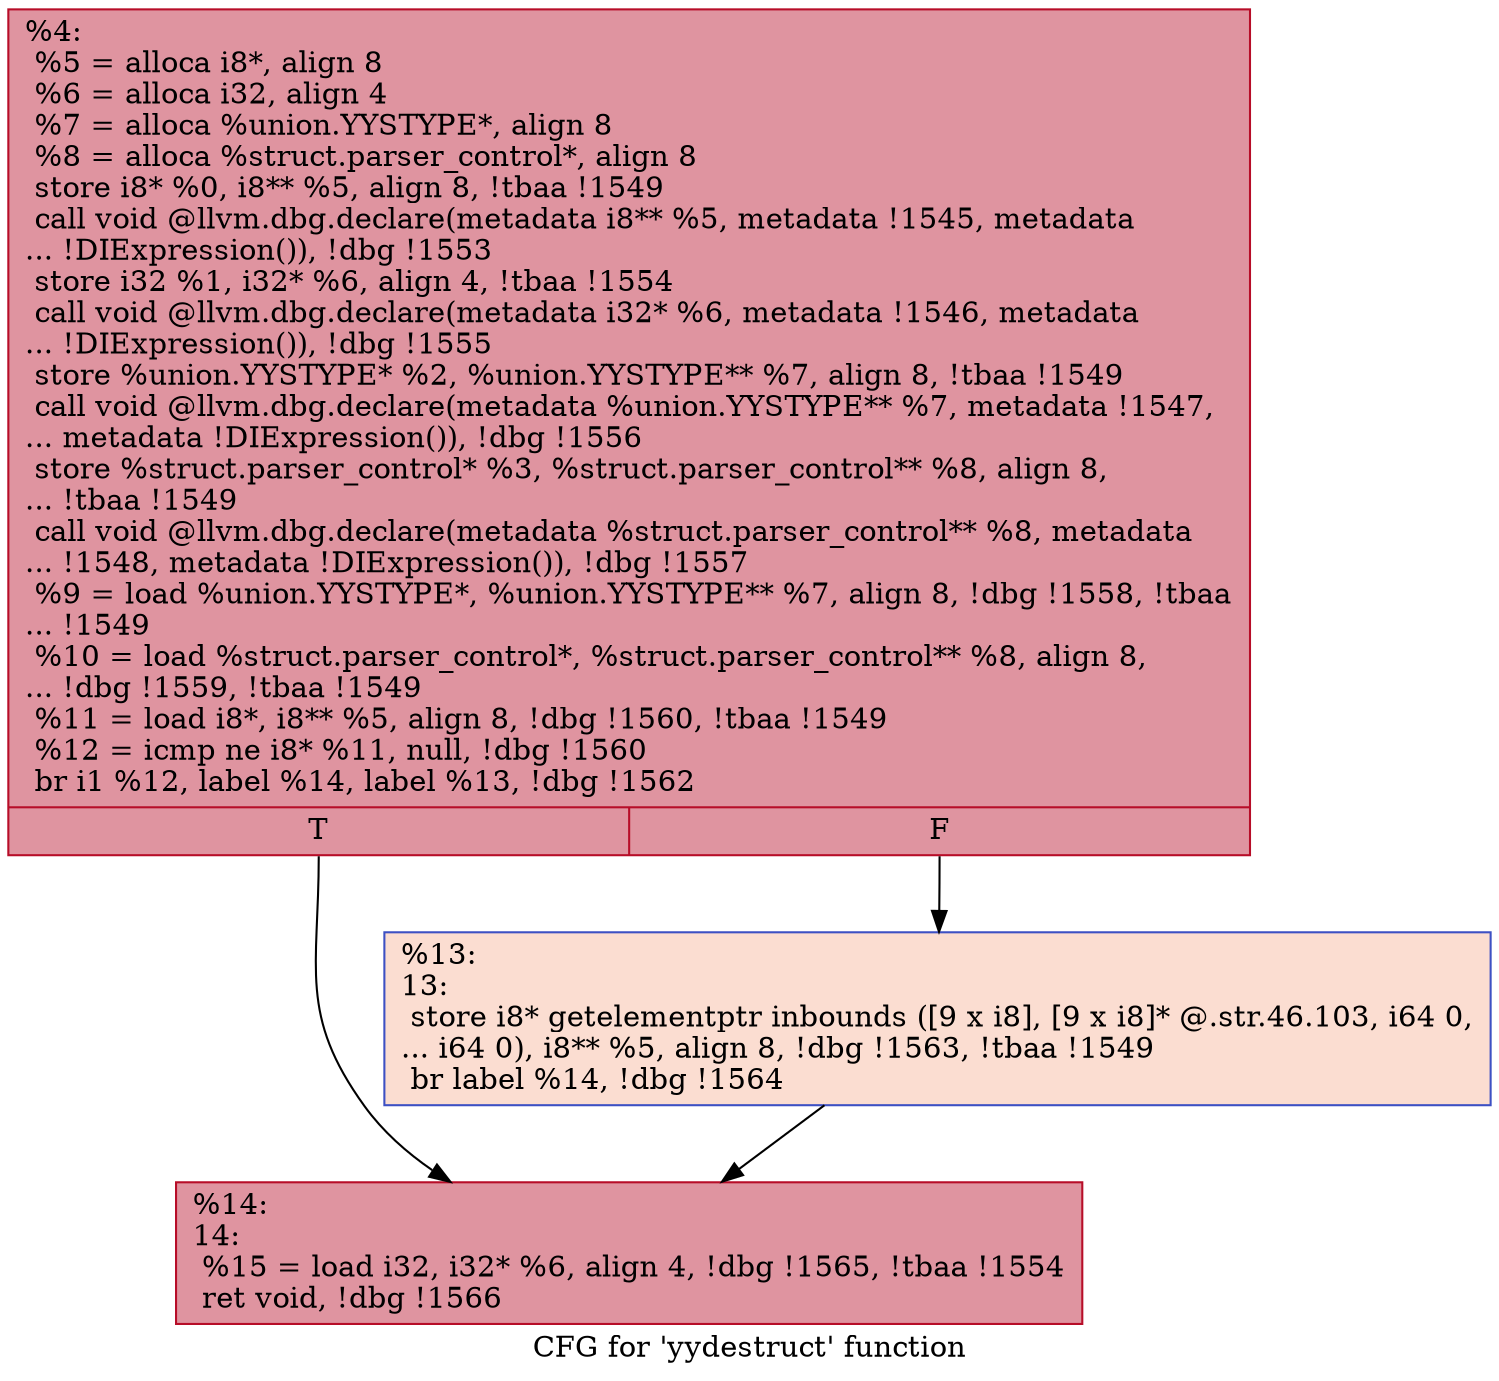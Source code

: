 digraph "CFG for 'yydestruct' function" {
	label="CFG for 'yydestruct' function";

	Node0xea8bc0 [shape=record,color="#b70d28ff", style=filled, fillcolor="#b70d2870",label="{%4:\l  %5 = alloca i8*, align 8\l  %6 = alloca i32, align 4\l  %7 = alloca %union.YYSTYPE*, align 8\l  %8 = alloca %struct.parser_control*, align 8\l  store i8* %0, i8** %5, align 8, !tbaa !1549\l  call void @llvm.dbg.declare(metadata i8** %5, metadata !1545, metadata\l... !DIExpression()), !dbg !1553\l  store i32 %1, i32* %6, align 4, !tbaa !1554\l  call void @llvm.dbg.declare(metadata i32* %6, metadata !1546, metadata\l... !DIExpression()), !dbg !1555\l  store %union.YYSTYPE* %2, %union.YYSTYPE** %7, align 8, !tbaa !1549\l  call void @llvm.dbg.declare(metadata %union.YYSTYPE** %7, metadata !1547,\l... metadata !DIExpression()), !dbg !1556\l  store %struct.parser_control* %3, %struct.parser_control** %8, align 8,\l... !tbaa !1549\l  call void @llvm.dbg.declare(metadata %struct.parser_control** %8, metadata\l... !1548, metadata !DIExpression()), !dbg !1557\l  %9 = load %union.YYSTYPE*, %union.YYSTYPE** %7, align 8, !dbg !1558, !tbaa\l... !1549\l  %10 = load %struct.parser_control*, %struct.parser_control** %8, align 8,\l... !dbg !1559, !tbaa !1549\l  %11 = load i8*, i8** %5, align 8, !dbg !1560, !tbaa !1549\l  %12 = icmp ne i8* %11, null, !dbg !1560\l  br i1 %12, label %14, label %13, !dbg !1562\l|{<s0>T|<s1>F}}"];
	Node0xea8bc0:s0 -> Node0xea9490;
	Node0xea8bc0:s1 -> Node0xea9440;
	Node0xea9440 [shape=record,color="#3d50c3ff", style=filled, fillcolor="#f7b39670",label="{%13:\l13:                                               \l  store i8* getelementptr inbounds ([9 x i8], [9 x i8]* @.str.46.103, i64 0,\l... i64 0), i8** %5, align 8, !dbg !1563, !tbaa !1549\l  br label %14, !dbg !1564\l}"];
	Node0xea9440 -> Node0xea9490;
	Node0xea9490 [shape=record,color="#b70d28ff", style=filled, fillcolor="#b70d2870",label="{%14:\l14:                                               \l  %15 = load i32, i32* %6, align 4, !dbg !1565, !tbaa !1554\l  ret void, !dbg !1566\l}"];
}
